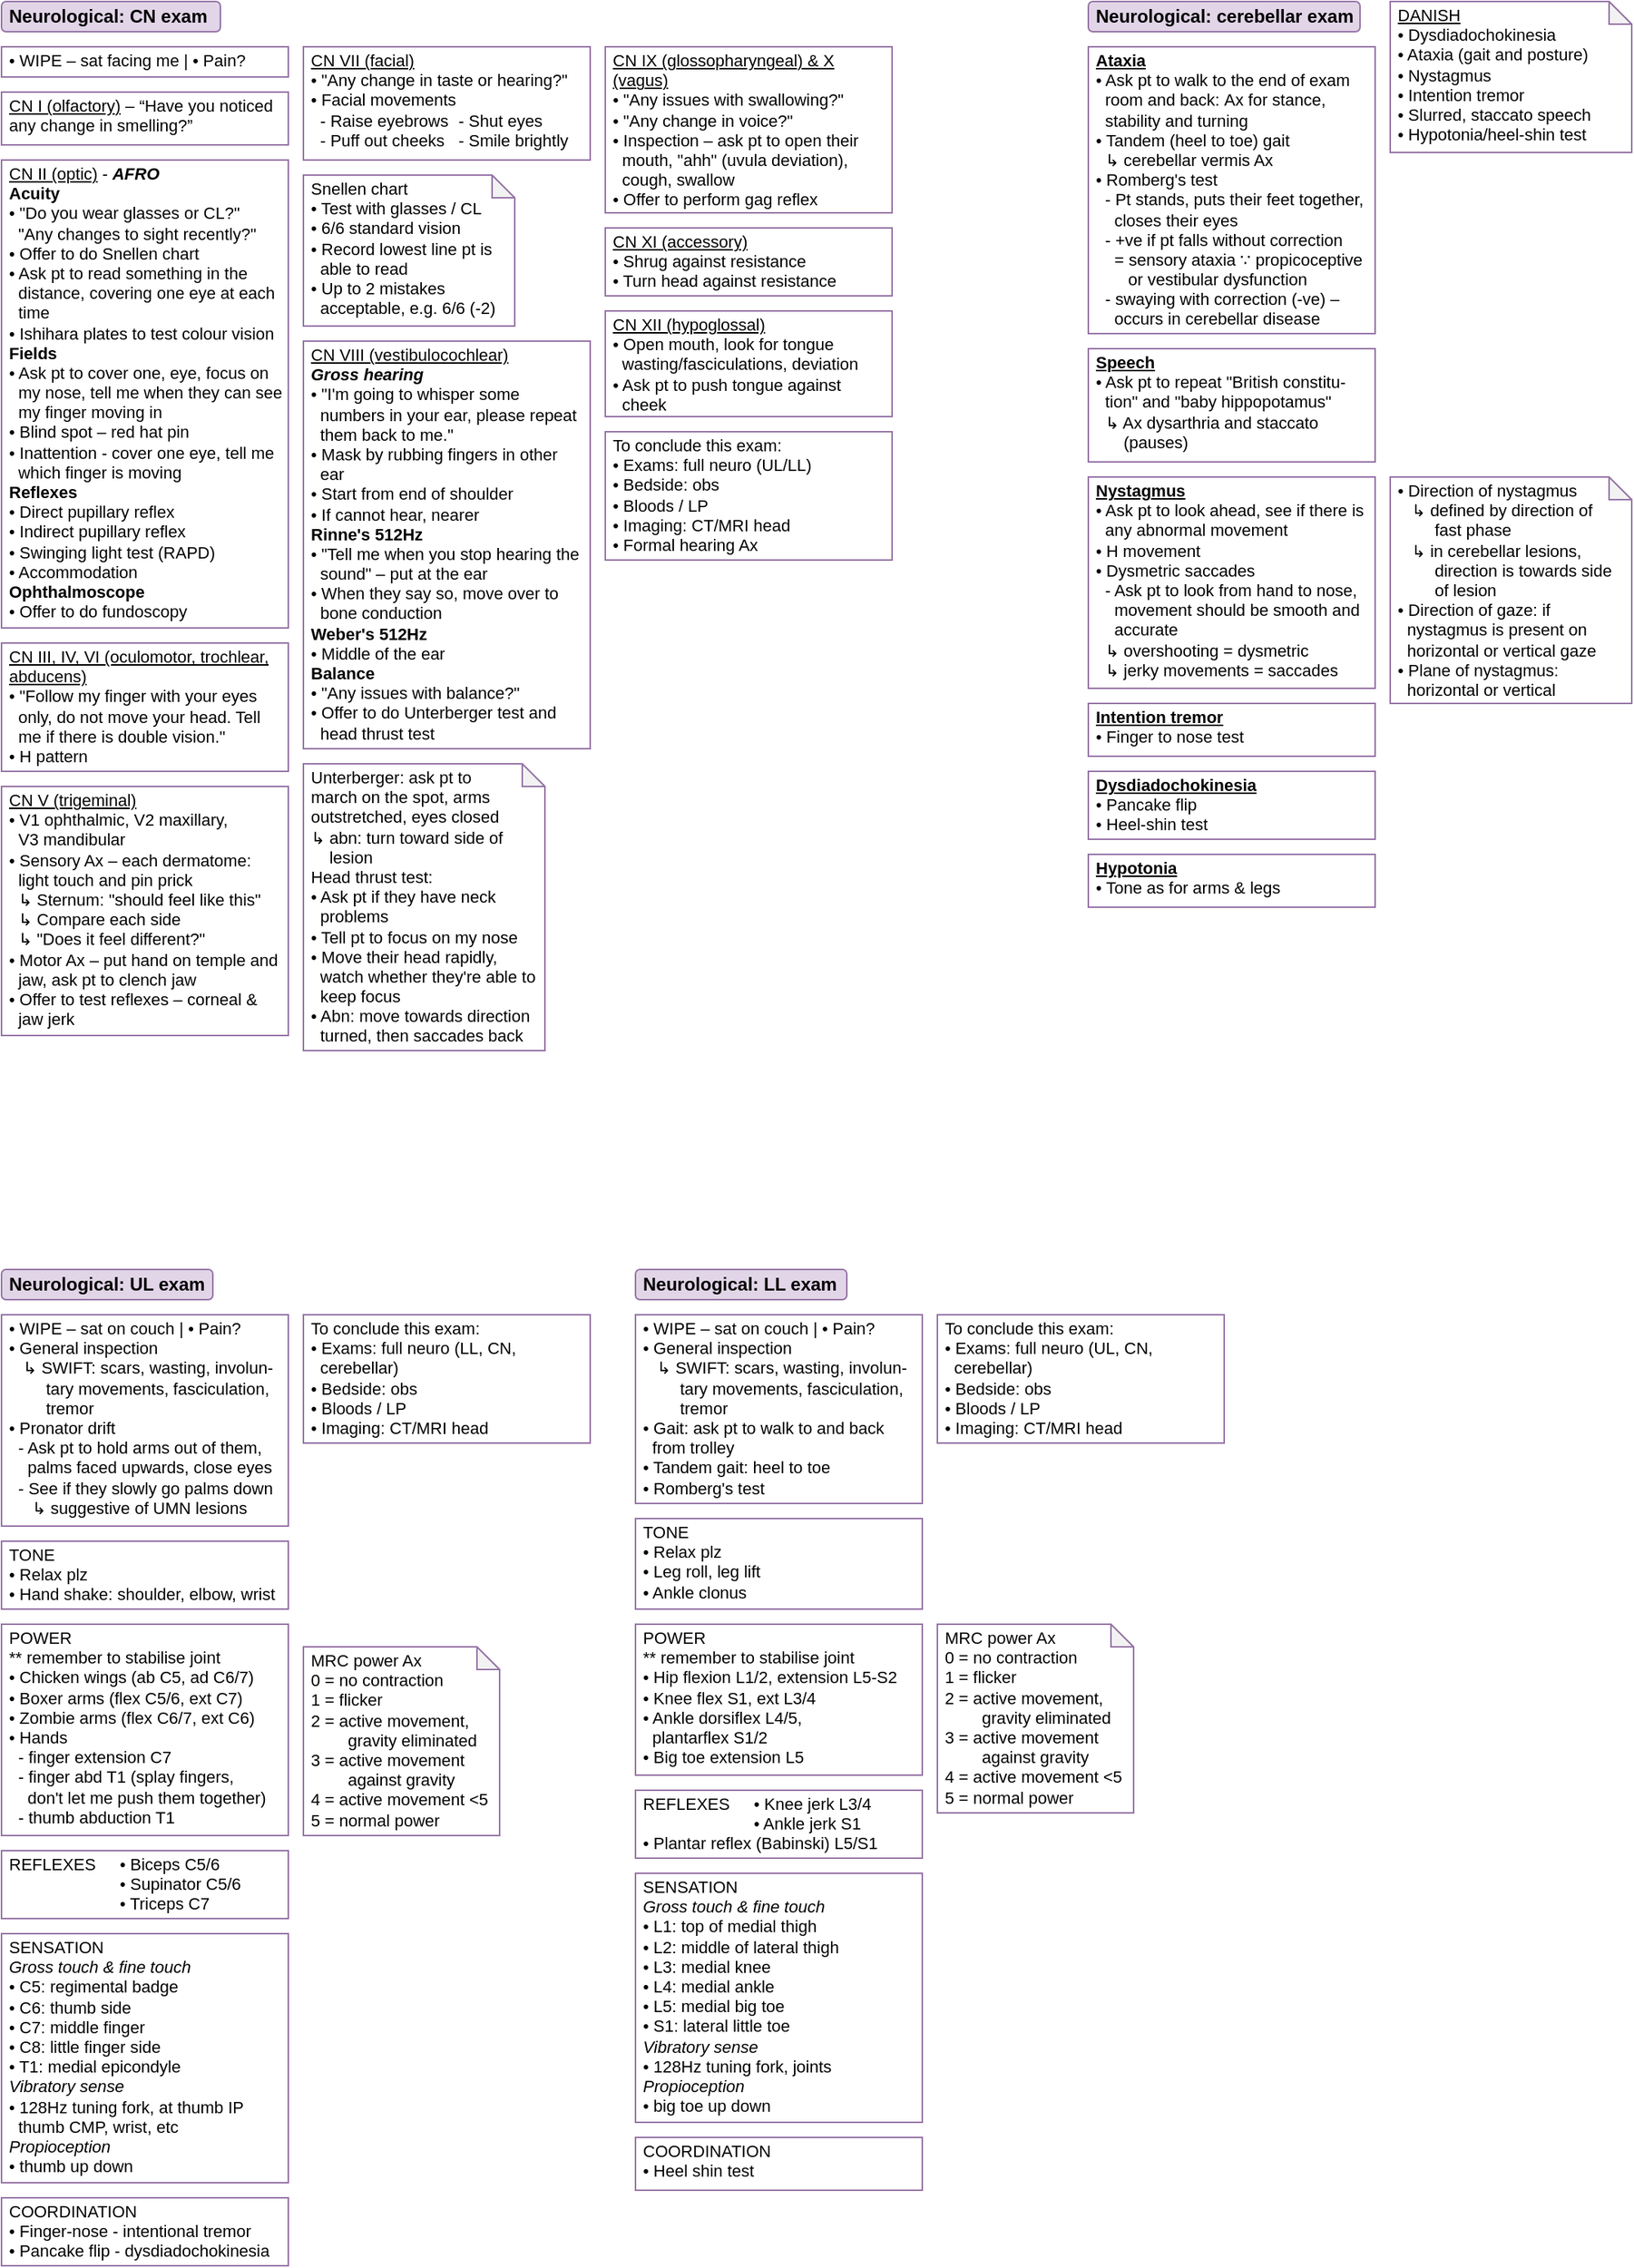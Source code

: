 <mxfile version="20.8.16" type="device"><diagram id="6PcJ3TL9lggpdwHyzqX1" name="neuro"><mxGraphModel dx="1333" dy="674" grid="1" gridSize="5" guides="1" tooltips="1" connect="1" arrows="1" fold="1" page="1" pageScale="1" pageWidth="1169" pageHeight="827" math="0" shadow="0"><root><mxCell id="0"/><mxCell id="1" parent="0"/><mxCell id="HPecMoawyaxaFpKgXCj3-1" value="Neurological: CN exam" style="rounded=1;whiteSpace=wrap;html=1;spacingTop=0;fontStyle=1;align=left;spacing=5;fillColor=#e1d5e7;strokeColor=#9673A6;" parent="1" vertex="1"><mxGeometry x="40" y="40" width="145" height="20" as="geometry"/></mxCell><mxCell id="mvxKGtbYIUXlHOZkAc1D-1" value="&lt;div style=&quot;font-size: 11px;&quot;&gt;•&lt;span style=&quot;font-size: 11px;&quot;&gt;&#9;&lt;/span&gt;WIPE – sat facing me | • Pain?&lt;/div&gt;" style="rounded=0;whiteSpace=wrap;html=1;spacingTop=-7;spacing=5;align=left;verticalAlign=top;fontSize=11;strokeColor=#9673A6;" parent="1" vertex="1"><mxGeometry x="40" y="70" width="190" height="20" as="geometry"/></mxCell><mxCell id="mvxKGtbYIUXlHOZkAc1D-2" value="&lt;u&gt;CN I (olfactory)&lt;/u&gt;&amp;nbsp;– “Have you noticed any change in smelling?”" style="rounded=0;whiteSpace=wrap;html=1;spacingTop=-7;spacing=5;align=left;verticalAlign=top;fontSize=11;strokeColor=#9673A6;" parent="1" vertex="1"><mxGeometry x="40" y="100" width="190" height="35" as="geometry"/></mxCell><mxCell id="mvxKGtbYIUXlHOZkAc1D-3" value="&lt;u&gt;CN II (optic)&lt;/u&gt;&amp;nbsp;- &lt;b&gt;&lt;i&gt;AFRO&lt;/i&gt;&lt;/b&gt;&lt;br&gt;&lt;b style=&quot;&quot;&gt;Acuity&lt;/b&gt;&lt;br&gt;• &quot;Do you wear glasses or CL?&quot;&lt;br&gt;&amp;nbsp; &quot;Any changes to sight recently?&quot;&lt;br&gt;• Offer to do Snellen chart&lt;br&gt;• Ask pt to read something in the &lt;br&gt;&amp;nbsp; distance, covering one eye at each &lt;br&gt;&amp;nbsp; time&lt;br&gt;• Ishihara plates to test colour vision&lt;br&gt;&lt;b&gt;Fields&lt;/b&gt;&lt;br&gt;• Ask pt to cover one, eye, focus on &lt;br&gt;&amp;nbsp; my nose, tell me when they can see &lt;br&gt;&amp;nbsp; my finger moving in&lt;br&gt;• Blind spot – red hat pin&lt;br&gt;• Inattention - cover one eye, tell me &lt;br&gt;&amp;nbsp; which finger is moving&lt;br&gt;&lt;b&gt;Reflexes&lt;/b&gt;&lt;br&gt;• Direct pupillary reflex&lt;br&gt;• Indirect pupillary reflex&lt;br&gt;• Swinging light test (RAPD)&lt;br&gt;• Accommodation&lt;br&gt;&lt;b&gt;Ophthalmoscope&lt;/b&gt;&lt;br&gt;• Offer to do fundoscopy" style="rounded=0;whiteSpace=wrap;html=1;spacingTop=-7;spacing=5;align=left;verticalAlign=top;fontSize=11;strokeColor=#9673A6;" parent="1" vertex="1"><mxGeometry x="40" y="145" width="190" height="310" as="geometry"/></mxCell><mxCell id="mvxKGtbYIUXlHOZkAc1D-4" value="Snellen chart&lt;br&gt;• Test with glasses / CL&lt;br&gt;• 6/6 standard vision&lt;br&gt;• Record lowest line pt is &lt;br&gt;&amp;nbsp; able to read&lt;br&gt;• Up to 2 mistakes &lt;br&gt;&amp;nbsp; acceptable, e.g. 6/6 (-2)" style="shape=note;whiteSpace=wrap;html=1;backgroundOutline=1;darkOpacity=0.05;strokeColor=#9673A6;size=15;verticalAlign=top;align=left;spacing=5;spacingTop=-7;fontSize=11;" parent="1" vertex="1"><mxGeometry x="240" y="155" width="140" height="100" as="geometry"/></mxCell><mxCell id="mvxKGtbYIUXlHOZkAc1D-5" value="&lt;u&gt;CN III, IV, VI (oculomotor, trochlear, abducens)&lt;br&gt;&lt;/u&gt;• &quot;Follow my finger with your eyes &lt;br&gt;&amp;nbsp; only, do not move your head. Tell &lt;br&gt;&amp;nbsp; me if there is double vision.&quot;&lt;br&gt;• H pattern" style="rounded=0;whiteSpace=wrap;html=1;spacingTop=-7;spacing=5;align=left;verticalAlign=top;fontSize=11;strokeColor=#9673A6;" parent="1" vertex="1"><mxGeometry x="40" y="465" width="190" height="85" as="geometry"/></mxCell><mxCell id="mvxKGtbYIUXlHOZkAc1D-6" value="&lt;u&gt;CN V (trigeminal)&lt;/u&gt;&lt;br&gt;• V1 ophthalmic, V2 maxillary, &lt;br&gt;&amp;nbsp; V3&amp;nbsp;mandibular&lt;br&gt;• Sensory Ax – each dermatome: &lt;br&gt;&amp;nbsp; light touch and pin prick&lt;br&gt;&amp;nbsp; ↳ Sternum: &quot;should feel like this&quot;&lt;br&gt;&amp;nbsp; ↳ Compare each side&lt;br&gt;&amp;nbsp; ↳ &quot;Does it feel different?&quot;&lt;br&gt;• Motor Ax – put hand on temple and &lt;br&gt;&amp;nbsp; jaw, ask pt to clench jaw&lt;br&gt;• Offer to test reflexes – corneal &amp;amp; &lt;br&gt;&amp;nbsp; jaw jerk" style="rounded=0;whiteSpace=wrap;html=1;spacingTop=-7;spacing=5;align=left;verticalAlign=top;fontSize=11;strokeColor=#9673A6;" parent="1" vertex="1"><mxGeometry x="40" y="560" width="190" height="165" as="geometry"/></mxCell><mxCell id="mvxKGtbYIUXlHOZkAc1D-7" value="&lt;u&gt;CN VII (facial)&lt;/u&gt;&lt;br&gt;• &quot;Any change in taste or hearing?&quot;&lt;br&gt;• Facial movements&lt;br&gt;&amp;nbsp; - Raise eyebrows &lt;span style=&quot;white-space: pre;&quot;&gt;&#9;&lt;/span&gt;- Shut eyes&lt;br&gt;&amp;nbsp; - Puff out cheeks&lt;span style=&quot;white-space: pre;&quot;&gt;&#9;&lt;/span&gt;- Smile brightly" style="rounded=0;whiteSpace=wrap;html=1;spacingTop=-7;spacing=5;align=left;verticalAlign=top;fontSize=11;strokeColor=#9673A6;" parent="1" vertex="1"><mxGeometry x="240" y="70" width="190" height="75" as="geometry"/></mxCell><mxCell id="mvxKGtbYIUXlHOZkAc1D-8" value="&lt;u&gt;CN VIII (vestibulocochlear)&lt;/u&gt;&lt;br&gt;&lt;b&gt;&lt;i&gt;Gross hearing&lt;/i&gt;&lt;/b&gt;&lt;br&gt;• &quot;I'm going to whisper some &lt;br&gt;&amp;nbsp; numbers in your ear, please repeat &lt;br&gt;&amp;nbsp; them back to me.&quot;&lt;br&gt;• Mask by rubbing fingers in other &lt;br&gt;&amp;nbsp; ear&lt;br&gt;• Start from end of shoulder&lt;br&gt;• If cannot hear, nearer&lt;br&gt;&lt;b&gt;Rinne's 512Hz&lt;/b&gt;&lt;br&gt;• &quot;Tell me when you stop hearing the &lt;br&gt;&amp;nbsp; sound&quot; – put at the ear&lt;br&gt;• When they say so, move over to &lt;br&gt;&amp;nbsp; bone conduction&lt;br&gt;&lt;b&gt;Weber's 512Hz&lt;/b&gt;&lt;br&gt;• Middle of the ear&lt;br&gt;&lt;b&gt;Balance&lt;/b&gt;&lt;br&gt;• &quot;Any issues with balance?&quot;&lt;br&gt;• Offer to do Unterberger test and &lt;br&gt;&amp;nbsp; head thrust test" style="rounded=0;whiteSpace=wrap;html=1;spacingTop=-7;spacing=5;align=left;verticalAlign=top;fontSize=11;strokeColor=#9673A6;" parent="1" vertex="1"><mxGeometry x="240" y="265" width="190" height="270" as="geometry"/></mxCell><mxCell id="mvxKGtbYIUXlHOZkAc1D-9" value="Unterberger: ask pt to &lt;br&gt;march on&amp;nbsp;the spot, arms outstretched, eyes closed&lt;br&gt;↳ abn: turn toward side&amp;nbsp;of &lt;br&gt;&amp;nbsp; &amp;nbsp; lesion&lt;br&gt;Head thrust test:&amp;nbsp;&lt;br&gt;• Ask pt if they have neck &lt;br&gt;&amp;nbsp; problems&lt;br&gt;• Tell pt to focus on my nose&lt;br&gt;• Move their head rapidly, &lt;br&gt;&amp;nbsp; watch whether they're able to &lt;br&gt;&amp;nbsp; keep focus&lt;br&gt;• Abn: move towards direction &lt;br&gt;&amp;nbsp; turned, then saccades&amp;nbsp;back" style="shape=note;whiteSpace=wrap;html=1;backgroundOutline=1;darkOpacity=0.05;strokeColor=#9673A6;size=15;verticalAlign=top;align=left;spacing=5;spacingTop=-7;fontSize=11;" parent="1" vertex="1"><mxGeometry x="240" y="545" width="160" height="190" as="geometry"/></mxCell><mxCell id="mvxKGtbYIUXlHOZkAc1D-10" value="&lt;u&gt;CN IX (glossopharyngeal) &amp;amp; X (vagus)&lt;/u&gt;&lt;br&gt;• &quot;Any issues with swallowing?&quot;&lt;br&gt;• &quot;Any change in voice?&quot;&lt;br&gt;• Inspection – ask pt to open their &lt;br&gt;&amp;nbsp; mouth, &quot;ahh&quot; (uvula deviation), &lt;br&gt;&amp;nbsp; cough, swallow&lt;br&gt;• Offer to perform gag reflex" style="rounded=0;whiteSpace=wrap;html=1;spacingTop=-7;spacing=5;align=left;verticalAlign=top;fontSize=11;strokeColor=#9673A6;" parent="1" vertex="1"><mxGeometry x="440" y="70" width="190" height="110" as="geometry"/></mxCell><mxCell id="mvxKGtbYIUXlHOZkAc1D-11" value="&lt;u&gt;CN XI (accessory)&lt;/u&gt;&lt;br&gt;• Shrug against resistance&lt;br&gt;• Turn head against resistance" style="rounded=0;whiteSpace=wrap;html=1;spacingTop=-7;spacing=5;align=left;verticalAlign=top;fontSize=11;strokeColor=#9673A6;" parent="1" vertex="1"><mxGeometry x="440" y="190" width="190" height="45" as="geometry"/></mxCell><mxCell id="mvxKGtbYIUXlHOZkAc1D-12" value="&lt;u&gt;CN XII (hypoglossal)&lt;/u&gt;&lt;br&gt;• Open mouth, look for tongue &lt;br&gt;&amp;nbsp; wasting/fasciculations, deviation&lt;br&gt;• Ask pt to push tongue against &lt;br&gt;&amp;nbsp; cheek" style="rounded=0;whiteSpace=wrap;html=1;spacingTop=-7;spacing=5;align=left;verticalAlign=top;fontSize=11;strokeColor=#9673A6;" parent="1" vertex="1"><mxGeometry x="440" y="245" width="190" height="70" as="geometry"/></mxCell><mxCell id="_L_O9g7zSiXyeoqmLao2-1" value="&lt;div style=&quot;font-size: 11px;&quot;&gt;To conclude this exam:&lt;/div&gt;&lt;div style=&quot;font-size: 11px;&quot;&gt;• Exams: full neuro (UL/LL)&lt;/div&gt;&lt;div style=&quot;font-size: 11px;&quot;&gt;• Bedside: obs&lt;/div&gt;&lt;div style=&quot;font-size: 11px;&quot;&gt;• Bloods / LP&lt;/div&gt;&lt;div style=&quot;font-size: 11px;&quot;&gt;• Imaging: CT/MRI head&lt;/div&gt;&lt;div style=&quot;font-size: 11px;&quot;&gt;• Formal hearing Ax&lt;/div&gt;" style="rounded=0;whiteSpace=wrap;html=1;spacingTop=-7;spacing=5;align=left;verticalAlign=top;fontSize=11;strokeColor=#9673A6;" parent="1" vertex="1"><mxGeometry x="440" y="325" width="190" height="85" as="geometry"/></mxCell><mxCell id="_L_O9g7zSiXyeoqmLao2-2" value="Neurological: UL exam" style="rounded=1;whiteSpace=wrap;html=1;spacingTop=0;fontStyle=1;align=left;spacing=5;fillColor=#e1d5e7;strokeColor=#9673A6;" parent="1" vertex="1"><mxGeometry x="40" y="880" width="140" height="20" as="geometry"/></mxCell><mxCell id="_L_O9g7zSiXyeoqmLao2-3" value="&lt;div style=&quot;font-size: 11px;&quot;&gt;•&lt;span style=&quot;font-size: 11px;&quot;&gt;&#9;&lt;/span&gt;WIPE – sat on couch | • Pain?&lt;/div&gt;&lt;div style=&quot;font-size: 11px;&quot;&gt;• General inspection&lt;/div&gt;&lt;div style=&quot;font-size: 11px;&quot;&gt;&amp;nbsp; &amp;nbsp;↳ SWIFT: scars, wasting, involun-&lt;/div&gt;&lt;div style=&quot;font-size: 11px;&quot;&gt;&lt;span style=&quot;white-space: pre;&quot;&gt;&#9;&lt;/span&gt;tary movements, fasciculation,&amp;nbsp;&lt;/div&gt;&lt;div style=&quot;font-size: 11px;&quot;&gt;&lt;span style=&quot;white-space: pre;&quot;&gt;&#9;&lt;/span&gt;tremor&lt;/div&gt;&lt;div style=&quot;font-size: 11px;&quot;&gt;• Pronator drift&lt;/div&gt;&lt;div style=&quot;font-size: 11px;&quot;&gt;&amp;nbsp; - Ask pt to hold arms out of them,&amp;nbsp;&lt;/div&gt;&lt;div style=&quot;font-size: 11px;&quot;&gt;&amp;nbsp; &amp;nbsp; palms faced upwards, close eyes&lt;/div&gt;&lt;div style=&quot;font-size: 11px;&quot;&gt;&amp;nbsp; - See if they slowly go palms down&lt;/div&gt;&lt;div style=&quot;font-size: 11px;&quot;&gt;&amp;nbsp; &amp;nbsp; &amp;nbsp;↳ suggestive of UMN lesions&lt;/div&gt;" style="rounded=0;whiteSpace=wrap;html=1;spacingTop=-7;spacing=5;align=left;verticalAlign=top;fontSize=11;strokeColor=#9673A6;" parent="1" vertex="1"><mxGeometry x="40" y="910" width="190" height="140" as="geometry"/></mxCell><mxCell id="_L_O9g7zSiXyeoqmLao2-4" value="Neurological: cerebellar exam" style="rounded=1;whiteSpace=wrap;html=1;spacingTop=0;fontStyle=1;align=left;spacing=5;fillColor=#e1d5e7;strokeColor=#9673A6;" parent="1" vertex="1"><mxGeometry x="760" y="40" width="180" height="20" as="geometry"/></mxCell><mxCell id="_L_O9g7zSiXyeoqmLao2-5" value="&lt;div style=&quot;font-size: 11px;&quot;&gt;&lt;b&gt;&lt;u&gt;Ataxia&lt;/u&gt;&lt;/b&gt;&lt;/div&gt;&lt;div style=&quot;font-size: 11px;&quot;&gt;• Ask pt to walk to the end of exam&amp;nbsp;&lt;/div&gt;&lt;div style=&quot;font-size: 11px;&quot;&gt;&amp;nbsp; room and back:&amp;nbsp;&lt;span style=&quot;background-color: initial;&quot;&gt;Ax for stance,&amp;nbsp;&lt;/span&gt;&lt;/div&gt;&lt;div style=&quot;font-size: 11px;&quot;&gt;&lt;span style=&quot;background-color: initial;&quot;&gt;&amp;nbsp; stability and turning&lt;/span&gt;&lt;/div&gt;&lt;div style=&quot;font-size: 11px;&quot;&gt;• Tandem (heel to toe) gait&lt;/div&gt;&lt;div style=&quot;font-size: 11px;&quot;&gt;&amp;nbsp; ↳ cerebellar vermis Ax&amp;nbsp;&lt;/div&gt;&lt;div style=&quot;font-size: 11px;&quot;&gt;• Romberg's test&lt;/div&gt;&lt;div style=&quot;font-size: 11px;&quot;&gt;&amp;nbsp; - Pt stands, puts their feet together,&amp;nbsp;&lt;/div&gt;&lt;div style=&quot;font-size: 11px;&quot;&gt;&amp;nbsp; &amp;nbsp; closes their eyes&lt;/div&gt;&lt;div style=&quot;font-size: 11px;&quot;&gt;&amp;nbsp; - +ve if pt falls without correction&amp;nbsp;&lt;/div&gt;&lt;div style=&quot;font-size: 11px;&quot;&gt;&amp;nbsp; &amp;nbsp; = sensory ataxia ∵ propicoceptive&amp;nbsp;&lt;/div&gt;&lt;div style=&quot;font-size: 11px;&quot;&gt;&amp;nbsp; &amp;nbsp; &amp;nbsp; &amp;nbsp;or vestibular dysfunction&lt;/div&gt;&lt;div style=&quot;font-size: 11px;&quot;&gt;&amp;nbsp; - swaying with correction (-ve) –&amp;nbsp;&lt;/div&gt;&lt;div style=&quot;font-size: 11px;&quot;&gt;&amp;nbsp; &amp;nbsp; occurs in cerebellar disease&lt;/div&gt;" style="rounded=0;whiteSpace=wrap;html=1;spacingTop=-7;spacing=5;align=left;verticalAlign=top;fontSize=11;strokeColor=#9673A6;" parent="1" vertex="1"><mxGeometry x="760" y="70" width="190" height="190" as="geometry"/></mxCell><mxCell id="_L_O9g7zSiXyeoqmLao2-6" value="&lt;u&gt;DANISH&lt;/u&gt;&lt;br&gt;•&amp;nbsp;&lt;span style=&quot;caret-color: rgb(17, 24, 39); box-sizing: border-box; line-height: 1;&quot;&gt;D&lt;/span&gt;&lt;span style=&quot;caret-color: rgb(17, 24, 39);&quot;&gt;ysdiadochokinesia&lt;/span&gt;&lt;br&gt;&lt;span style=&quot;caret-color: rgb(17, 24, 39); box-sizing: border-box; line-height: 1;&quot;&gt;• A&lt;/span&gt;&lt;span style=&quot;caret-color: rgb(17, 24, 39);&quot;&gt;taxia (gait and posture)&lt;/span&gt;&lt;br&gt;&lt;span style=&quot;caret-color: rgb(17, 24, 39); box-sizing: border-box; line-height: 1;&quot;&gt;• N&lt;/span&gt;&lt;span style=&quot;caret-color: rgb(17, 24, 39);&quot;&gt;ystagmus&lt;/span&gt;&lt;br&gt;&lt;span style=&quot;caret-color: rgb(17, 24, 39); box-sizing: border-box; line-height: 1;&quot;&gt;• I&lt;/span&gt;&lt;span style=&quot;caret-color: rgb(17, 24, 39);&quot;&gt;ntention tremor&lt;/span&gt;&lt;br&gt;&lt;span style=&quot;caret-color: rgb(17, 24, 39); box-sizing: border-box; line-height: 1;&quot;&gt;• S&lt;/span&gt;&lt;span style=&quot;caret-color: rgb(17, 24, 39);&quot;&gt;lurred, staccato speech&lt;/span&gt;&lt;br&gt;&lt;span style=&quot;caret-color: rgb(17, 24, 39); box-sizing: border-box; line-height: 1;&quot;&gt;• H&lt;/span&gt;&lt;span style=&quot;caret-color: rgb(17, 24, 39);&quot;&gt;ypotonia/heel-shin test&lt;/span&gt;" style="shape=note;whiteSpace=wrap;html=1;backgroundOutline=1;darkOpacity=0.05;strokeColor=#9673A6;size=15;verticalAlign=top;align=left;spacing=5;spacingTop=-7;fontSize=11;" parent="1" vertex="1"><mxGeometry x="960" y="40" width="160" height="100" as="geometry"/></mxCell><mxCell id="_L_O9g7zSiXyeoqmLao2-7" value="&lt;div style=&quot;font-size: 11px;&quot;&gt;&lt;b&gt;&lt;u&gt;Speech&lt;/u&gt;&lt;/b&gt;&lt;/div&gt;&lt;div style=&quot;font-size: 11px;&quot;&gt;• Ask pt to repeat &quot;British&amp;nbsp;&lt;span style=&quot;background-color: initial;&quot;&gt;constitu-&lt;/span&gt;&lt;/div&gt;&lt;div style=&quot;font-size: 11px;&quot;&gt;&lt;span style=&quot;background-color: initial;&quot;&gt;&amp;nbsp; tion&quot; and &quot;baby&amp;nbsp;&lt;/span&gt;&lt;span style=&quot;background-color: initial;&quot;&gt;hippopotamus&quot;&lt;/span&gt;&lt;/div&gt;&lt;div style=&quot;font-size: 11px;&quot;&gt;&amp;nbsp; ↳ Ax dysarthria and staccato&amp;nbsp;&lt;/div&gt;&lt;div style=&quot;font-size: 11px;&quot;&gt;&lt;span style=&quot;background-color: initial;&quot;&gt;&amp;nbsp; &amp;nbsp; &amp;nbsp; (pauses)&lt;/span&gt;&lt;/div&gt;" style="rounded=0;whiteSpace=wrap;html=1;spacingTop=-7;spacing=5;align=left;verticalAlign=top;fontSize=11;strokeColor=#9673A6;" parent="1" vertex="1"><mxGeometry x="760" y="270" width="190" height="75" as="geometry"/></mxCell><mxCell id="_L_O9g7zSiXyeoqmLao2-8" value="&lt;div style=&quot;font-size: 11px;&quot;&gt;&lt;b&gt;&lt;u&gt;Nystagmus&lt;/u&gt;&lt;/b&gt;&lt;/div&gt;&lt;div style=&quot;font-size: 11px;&quot;&gt;• Ask pt to look ahead, see if there is&amp;nbsp;&lt;/div&gt;&lt;div style=&quot;font-size: 11px;&quot;&gt;&amp;nbsp; any abnormal movement&lt;/div&gt;&lt;div style=&quot;font-size: 11px;&quot;&gt;• H movement&lt;/div&gt;&lt;div style=&quot;font-size: 11px;&quot;&gt;• Dysmetric saccades&lt;/div&gt;&lt;div style=&quot;font-size: 11px;&quot;&gt;&amp;nbsp; - Ask pt to look from hand to nose,&amp;nbsp;&lt;/div&gt;&lt;div style=&quot;font-size: 11px;&quot;&gt;&amp;nbsp; &amp;nbsp; movement should be smooth and&amp;nbsp;&lt;/div&gt;&lt;div style=&quot;font-size: 11px;&quot;&gt;&amp;nbsp; &amp;nbsp; accurate&lt;/div&gt;&lt;div style=&quot;font-size: 11px;&quot;&gt;&amp;nbsp; ↳ overshooting = dysmetric&lt;/div&gt;&lt;div style=&quot;font-size: 11px;&quot;&gt;&amp;nbsp; ↳ jerky movements = saccades&lt;/div&gt;&lt;div style=&quot;font-size: 11px;&quot;&gt;&lt;br&gt;&lt;/div&gt;" style="rounded=0;whiteSpace=wrap;html=1;spacingTop=-7;spacing=5;align=left;verticalAlign=top;fontSize=11;strokeColor=#9673A6;" parent="1" vertex="1"><mxGeometry x="760" y="355" width="190" height="140" as="geometry"/></mxCell><mxCell id="_L_O9g7zSiXyeoqmLao2-9" value="• Direction of nystagmus&lt;br&gt;&amp;nbsp; &amp;nbsp;↳ defined by direction of&lt;br&gt;&lt;span style=&quot;white-space: pre;&quot;&gt;&#9;&lt;/span&gt;fast&amp;nbsp;phase&lt;br&gt;&amp;nbsp; &amp;nbsp;↳ in cerebellar lesions, &lt;br&gt;&lt;span style=&quot;white-space: pre;&quot;&gt;&#9;&lt;/span&gt;direction is towards side &lt;br&gt;&lt;span style=&quot;white-space: pre;&quot;&gt;&#9;&lt;/span&gt;of lesion&lt;br&gt;• Direction of gaze: if &lt;br&gt;&amp;nbsp; nystagmus is present on &lt;br&gt;&amp;nbsp; horizontal or vertical gaze&lt;br&gt;• Plane of nystagmus: &lt;br&gt;&amp;nbsp; horizontal or vertical" style="shape=note;whiteSpace=wrap;html=1;backgroundOutline=1;darkOpacity=0.05;strokeColor=#9673A6;size=15;verticalAlign=top;align=left;spacing=5;spacingTop=-7;fontSize=11;" parent="1" vertex="1"><mxGeometry x="960" y="355" width="160" height="150" as="geometry"/></mxCell><mxCell id="_L_O9g7zSiXyeoqmLao2-10" value="&lt;div style=&quot;font-size: 11px;&quot;&gt;&lt;b&gt;&lt;u&gt;Intention tremor&lt;/u&gt;&lt;/b&gt;&lt;/div&gt;&lt;div style=&quot;font-size: 11px;&quot;&gt;• Finger to nose test&lt;/div&gt;" style="rounded=0;whiteSpace=wrap;html=1;spacingTop=-7;spacing=5;align=left;verticalAlign=top;fontSize=11;strokeColor=#9673A6;" parent="1" vertex="1"><mxGeometry x="760" y="505" width="190" height="35" as="geometry"/></mxCell><mxCell id="_L_O9g7zSiXyeoqmLao2-11" value="&lt;div style=&quot;font-size: 11px;&quot;&gt;&lt;b&gt;&lt;u&gt;Dysdiadochokinesia&lt;/u&gt;&lt;/b&gt;&lt;/div&gt;&lt;div style=&quot;font-size: 11px;&quot;&gt;• Pancake flip&lt;/div&gt;&lt;div style=&quot;font-size: 11px;&quot;&gt;• Heel-shin test&lt;/div&gt;" style="rounded=0;whiteSpace=wrap;html=1;spacingTop=-7;spacing=5;align=left;verticalAlign=top;fontSize=11;strokeColor=#9673A6;" parent="1" vertex="1"><mxGeometry x="760" y="550" width="190" height="45" as="geometry"/></mxCell><mxCell id="_L_O9g7zSiXyeoqmLao2-12" value="&lt;div style=&quot;font-size: 11px;&quot;&gt;&lt;b&gt;&lt;u&gt;Hypotonia&lt;/u&gt;&lt;/b&gt;&lt;/div&gt;&lt;div style=&quot;font-size: 11px;&quot;&gt;• Tone as for arms &amp;amp; legs&lt;br&gt;&lt;/div&gt;" style="rounded=0;whiteSpace=wrap;html=1;spacingTop=-7;spacing=5;align=left;verticalAlign=top;fontSize=11;strokeColor=#9673A6;" parent="1" vertex="1"><mxGeometry x="760" y="605" width="190" height="35" as="geometry"/></mxCell><mxCell id="_L_O9g7zSiXyeoqmLao2-13" value="&lt;div style=&quot;font-size: 11px;&quot;&gt;TONE&lt;/div&gt;&lt;div style=&quot;font-size: 11px;&quot;&gt;• Relax plz&lt;/div&gt;&lt;div style=&quot;font-size: 11px;&quot;&gt;• Hand shake: shoulder, elbow, wrist&lt;/div&gt;&lt;div style=&quot;font-size: 11px;&quot;&gt;&lt;br&gt;&lt;/div&gt;" style="rounded=0;whiteSpace=wrap;html=1;spacingTop=-7;spacing=5;align=left;verticalAlign=top;fontSize=11;strokeColor=#9673A6;" parent="1" vertex="1"><mxGeometry x="40" y="1060" width="190" height="45" as="geometry"/></mxCell><mxCell id="_L_O9g7zSiXyeoqmLao2-14" value="&lt;div style=&quot;&quot;&gt;&lt;font style=&quot;font-size: 11px;&quot;&gt;POWER&lt;/font&gt;&lt;/div&gt;&lt;div style=&quot;&quot;&gt;&lt;font style=&quot;font-size: 11px;&quot;&gt;** remember to stabilise joint&lt;/font&gt;&lt;/div&gt;&lt;div style=&quot;&quot;&gt;&lt;font style=&quot;font-size: 11px;&quot;&gt;• Chicken wings (ab C5, ad C6/7)&lt;/font&gt;&lt;/div&gt;&lt;div style=&quot;&quot;&gt;&lt;font style=&quot;font-size: 11px;&quot;&gt;• Boxer arms (flex C5/6, ext C7)&lt;/font&gt;&lt;/div&gt;&lt;div style=&quot;&quot;&gt;&lt;font style=&quot;font-size: 11px;&quot;&gt;• Zombie arms (flex C6/7, ext C6)&amp;nbsp;&lt;/font&gt;&lt;/div&gt;&lt;div style=&quot;&quot;&gt;&lt;font style=&quot;font-size: 11px;&quot;&gt;• Hands&lt;/font&gt;&lt;/div&gt;&lt;div style=&quot;&quot;&gt;&lt;font style=&quot;font-size: 11px;&quot;&gt;&amp;nbsp; - finger extension C7&lt;/font&gt;&lt;/div&gt;&lt;div style=&quot;&quot;&gt;&lt;font style=&quot;font-size: 11px;&quot;&gt;&amp;nbsp; - finger abd T1 (splay fingers,&amp;nbsp;&lt;/font&gt;&lt;/div&gt;&lt;div style=&quot;&quot;&gt;&lt;font style=&quot;font-size: 11px;&quot;&gt;&amp;nbsp; &amp;nbsp; don't let me push them together)&lt;/font&gt;&lt;/div&gt;&lt;div style=&quot;&quot;&gt;&lt;font style=&quot;font-size: 11px;&quot;&gt;&amp;nbsp; - thumb abduction T1&lt;/font&gt;&lt;/div&gt;" style="rounded=0;whiteSpace=wrap;html=1;spacingTop=-7;spacing=5;align=left;verticalAlign=top;fontSize=11;strokeColor=#9673A6;" parent="1" vertex="1"><mxGeometry x="40" y="1115" width="190" height="140" as="geometry"/></mxCell><mxCell id="_L_O9g7zSiXyeoqmLao2-15" value="MRC power Ax&lt;br&gt;0 = no contraction&amp;nbsp;&lt;br&gt;1 = flicker&lt;br&gt;2 = active movement, &lt;br&gt;&lt;span style=&quot;white-space: pre;&quot;&gt;&#9;&lt;/span&gt;gravity eliminated&amp;nbsp;&lt;br&gt;3 = active movement &lt;br&gt;&lt;span style=&quot;white-space: pre;&quot;&gt;&#9;&lt;/span&gt;against gravity&lt;br&gt;4 = active movement &amp;lt;5&lt;br&gt;5 = normal power" style="shape=note;whiteSpace=wrap;html=1;backgroundOutline=1;darkOpacity=0.05;strokeColor=#9673A6;size=15;verticalAlign=top;align=left;spacing=5;spacingTop=-7;fontSize=11;" parent="1" vertex="1"><mxGeometry x="240" y="1130" width="130" height="125" as="geometry"/></mxCell><mxCell id="_L_O9g7zSiXyeoqmLao2-16" value="&lt;div style=&quot;&quot;&gt;REFLEXES&lt;span style=&quot;white-space: pre;&quot;&gt;&#9;&lt;/span&gt;&lt;span style=&quot;background-color: initial;&quot;&gt;• Biceps C5/6&lt;/span&gt;&lt;/div&gt;&lt;div style=&quot;&quot;&gt;&lt;span style=&quot;background-color: initial;&quot;&gt;&lt;span style=&quot;white-space: pre;&quot;&gt;&#9;&lt;/span&gt;&lt;span style=&quot;white-space: pre;&quot;&gt;&#9;&lt;/span&gt;&lt;span style=&quot;white-space: pre;&quot;&gt;&#9;&lt;/span&gt;• Supinator C5/6&lt;/span&gt;&lt;br&gt;&lt;/div&gt;&lt;div style=&quot;&quot;&gt;&lt;span style=&quot;white-space: pre;&quot;&gt;&#9;&lt;/span&gt;&lt;span style=&quot;white-space: pre;&quot;&gt;&#9;&lt;/span&gt;&lt;span style=&quot;white-space: pre;&quot;&gt;&#9;&lt;/span&gt;• Triceps C7&lt;/div&gt;" style="rounded=0;whiteSpace=wrap;html=1;spacingTop=-7;spacing=5;align=left;verticalAlign=top;fontSize=11;strokeColor=#9673A6;" parent="1" vertex="1"><mxGeometry x="40" y="1265" width="190" height="45" as="geometry"/></mxCell><mxCell id="_L_O9g7zSiXyeoqmLao2-17" value="&lt;div style=&quot;&quot;&gt;SENSATION&lt;/div&gt;&lt;div style=&quot;&quot;&gt;&lt;i&gt;Gross touch &amp;amp; fine touch&lt;/i&gt;&lt;/div&gt;&lt;div style=&quot;&quot;&gt;• C5: regimental badge&lt;/div&gt;&lt;div style=&quot;&quot;&gt;• C6: thumb side&lt;/div&gt;&lt;div style=&quot;&quot;&gt;• C7: middle finger&lt;/div&gt;&lt;div style=&quot;&quot;&gt;• C8: little finger side&lt;/div&gt;&lt;div style=&quot;&quot;&gt;• T1: medial epicondyle&lt;/div&gt;&lt;div style=&quot;&quot;&gt;&lt;i&gt;Vibratory sense&lt;/i&gt;&lt;/div&gt;&lt;div style=&quot;&quot;&gt;• 128Hz tuning fork, at thumb IP&amp;nbsp;&lt;/div&gt;&lt;div style=&quot;&quot;&gt;&amp;nbsp; thumb CMP, wrist, etc&lt;/div&gt;&lt;div style=&quot;&quot;&gt;&lt;i&gt;Propioception&lt;/i&gt;&lt;/div&gt;&lt;div style=&quot;&quot;&gt;• thumb up down&lt;/div&gt;" style="rounded=0;whiteSpace=wrap;html=1;spacingTop=-7;spacing=5;align=left;verticalAlign=top;fontSize=11;strokeColor=#9673A6;" parent="1" vertex="1"><mxGeometry x="40" y="1320" width="190" height="165" as="geometry"/></mxCell><mxCell id="_L_O9g7zSiXyeoqmLao2-18" value="&lt;div style=&quot;&quot;&gt;COORDINATION&lt;/div&gt;&lt;div style=&quot;&quot;&gt;• Finger-nose - intentional tremor&lt;/div&gt;&lt;div style=&quot;&quot;&gt;• Pancake flip - dysdiadochokinesia&lt;/div&gt;" style="rounded=0;whiteSpace=wrap;html=1;spacingTop=-7;spacing=5;align=left;verticalAlign=top;fontSize=11;strokeColor=#9673A6;" parent="1" vertex="1"><mxGeometry x="40" y="1495" width="190" height="45" as="geometry"/></mxCell><mxCell id="_L_O9g7zSiXyeoqmLao2-19" value="&lt;div style=&quot;font-size: 11px;&quot;&gt;To conclude this exam:&lt;/div&gt;&lt;div style=&quot;font-size: 11px;&quot;&gt;• Exams: full neuro (LL, CN,&amp;nbsp;&lt;/div&gt;&lt;div style=&quot;font-size: 11px;&quot;&gt;&amp;nbsp; cerebellar)&lt;/div&gt;&lt;div style=&quot;font-size: 11px;&quot;&gt;• Bedside: obs&lt;/div&gt;&lt;div style=&quot;font-size: 11px;&quot;&gt;• Bloods / LP&lt;/div&gt;&lt;div style=&quot;font-size: 11px;&quot;&gt;• Imaging: CT/MRI head&lt;/div&gt;" style="rounded=0;whiteSpace=wrap;html=1;spacingTop=-7;spacing=5;align=left;verticalAlign=top;fontSize=11;strokeColor=#9673A6;" parent="1" vertex="1"><mxGeometry x="240" y="910" width="190" height="85" as="geometry"/></mxCell><mxCell id="_L_O9g7zSiXyeoqmLao2-20" value="Neurological: LL exam" style="rounded=1;whiteSpace=wrap;html=1;spacingTop=0;fontStyle=1;align=left;spacing=5;fillColor=#e1d5e7;strokeColor=#9673A6;" parent="1" vertex="1"><mxGeometry x="460" y="880" width="140" height="20" as="geometry"/></mxCell><mxCell id="_L_O9g7zSiXyeoqmLao2-21" value="&lt;div style=&quot;font-size: 11px;&quot;&gt;•&lt;span style=&quot;font-size: 11px;&quot;&gt;&#9;&lt;/span&gt;WIPE – sat on couch | • Pain?&lt;/div&gt;&lt;div style=&quot;font-size: 11px;&quot;&gt;• General inspection&lt;/div&gt;&lt;div style=&quot;font-size: 11px;&quot;&gt;&amp;nbsp; &amp;nbsp;↳ SWIFT: scars, wasting, involun-&lt;/div&gt;&lt;div style=&quot;font-size: 11px;&quot;&gt;&lt;span style=&quot;white-space: pre;&quot;&gt;&#9;&lt;/span&gt;tary movements, fasciculation,&amp;nbsp;&lt;/div&gt;&lt;div style=&quot;font-size: 11px;&quot;&gt;&lt;span style=&quot;white-space: pre;&quot;&gt;&#9;&lt;/span&gt;tremor&lt;/div&gt;&lt;div style=&quot;font-size: 11px;&quot;&gt;• Gait: ask pt to walk to and back&amp;nbsp;&lt;/div&gt;&lt;div style=&quot;font-size: 11px;&quot;&gt;&amp;nbsp; from trolley&lt;br&gt;&lt;/div&gt;&lt;div style=&quot;font-size: 11px;&quot;&gt;• Tandem gait: heel to toe&lt;/div&gt;&lt;div style=&quot;font-size: 11px;&quot;&gt;• Romberg's test&lt;/div&gt;" style="rounded=0;whiteSpace=wrap;html=1;spacingTop=-7;spacing=5;align=left;verticalAlign=top;fontSize=11;strokeColor=#9673A6;" parent="1" vertex="1"><mxGeometry x="460" y="910" width="190" height="125" as="geometry"/></mxCell><mxCell id="_L_O9g7zSiXyeoqmLao2-22" value="&lt;div style=&quot;font-size: 11px;&quot;&gt;TONE&lt;/div&gt;&lt;div style=&quot;font-size: 11px;&quot;&gt;• Relax plz&lt;/div&gt;&lt;div style=&quot;font-size: 11px;&quot;&gt;• Leg roll, leg lift&lt;/div&gt;&lt;div style=&quot;font-size: 11px;&quot;&gt;• Ankle clonus&lt;/div&gt;" style="rounded=0;whiteSpace=wrap;html=1;spacingTop=-7;spacing=5;align=left;verticalAlign=top;fontSize=11;strokeColor=#9673A6;" parent="1" vertex="1"><mxGeometry x="460" y="1045" width="190" height="60" as="geometry"/></mxCell><mxCell id="_L_O9g7zSiXyeoqmLao2-23" value="&lt;div style=&quot;&quot;&gt;&lt;font style=&quot;font-size: 11px;&quot;&gt;POWER&lt;/font&gt;&lt;/div&gt;&lt;div style=&quot;&quot;&gt;&lt;font style=&quot;font-size: 11px;&quot;&gt;** remember to stabilise joint&lt;/font&gt;&lt;/div&gt;&lt;div style=&quot;&quot;&gt;&lt;font style=&quot;font-size: 11px;&quot;&gt;• Hip flexion L1/2, extension L5-S2&lt;/font&gt;&lt;/div&gt;&lt;div style=&quot;&quot;&gt;&lt;font style=&quot;font-size: 11px;&quot;&gt;• Knee flex S1, ext L3/4&lt;/font&gt;&lt;/div&gt;&lt;div style=&quot;&quot;&gt;&lt;font style=&quot;font-size: 11px;&quot;&gt;• Ankle dorsiflex L4/5,&amp;nbsp;&lt;/font&gt;&lt;/div&gt;&lt;div style=&quot;&quot;&gt;&lt;font style=&quot;font-size: 11px;&quot;&gt;&amp;nbsp; plantarflex S1/2&lt;/font&gt;&lt;/div&gt;&lt;div style=&quot;&quot;&gt;&lt;font style=&quot;font-size: 11px;&quot;&gt;• Big toe extension L5&lt;/font&gt;&lt;/div&gt;" style="rounded=0;whiteSpace=wrap;html=1;spacingTop=-7;spacing=5;align=left;verticalAlign=top;fontSize=11;strokeColor=#9673A6;" parent="1" vertex="1"><mxGeometry x="460" y="1115" width="190" height="100" as="geometry"/></mxCell><mxCell id="_L_O9g7zSiXyeoqmLao2-24" value="MRC power Ax&lt;br&gt;0 = no contraction&amp;nbsp;&lt;br&gt;1 = flicker&lt;br&gt;2 = active movement, &lt;br&gt;&lt;span style=&quot;white-space: pre;&quot;&gt;&#9;&lt;/span&gt;gravity eliminated&amp;nbsp;&lt;br&gt;3 = active movement &lt;br&gt;&lt;span style=&quot;white-space: pre;&quot;&gt;&#9;&lt;/span&gt;against gravity&lt;br&gt;4 = active movement &amp;lt;5&lt;br&gt;5 = normal power" style="shape=note;whiteSpace=wrap;html=1;backgroundOutline=1;darkOpacity=0.05;strokeColor=#9673A6;size=15;verticalAlign=top;align=left;spacing=5;spacingTop=-7;fontSize=11;" parent="1" vertex="1"><mxGeometry x="660" y="1115" width="130" height="125" as="geometry"/></mxCell><mxCell id="_L_O9g7zSiXyeoqmLao2-25" value="&lt;div style=&quot;&quot;&gt;REFLEXES&lt;span style=&quot;white-space: pre;&quot;&gt;&#9;&lt;/span&gt;&lt;span style=&quot;background-color: initial;&quot;&gt;• Knee jerk L3/4&lt;/span&gt;&lt;/div&gt;&lt;div style=&quot;&quot;&gt;&lt;span style=&quot;background-color: initial;&quot;&gt;&lt;span style=&quot;white-space: pre;&quot;&gt;&#9;&lt;/span&gt;&lt;span style=&quot;white-space: pre;&quot;&gt;&#9;&lt;/span&gt;&lt;span style=&quot;white-space: pre;&quot;&gt;&#9;&lt;/span&gt;• Ankle jerk S1&lt;br&gt;&lt;/span&gt;&lt;/div&gt;&lt;div style=&quot;&quot;&gt;&lt;span style=&quot;background-color: initial;&quot;&gt;• Plantar reflex (Babinski) L5/S1&lt;/span&gt;&lt;/div&gt;" style="rounded=0;whiteSpace=wrap;html=1;spacingTop=-7;spacing=5;align=left;verticalAlign=top;fontSize=11;strokeColor=#9673A6;" parent="1" vertex="1"><mxGeometry x="460" y="1225" width="190" height="45" as="geometry"/></mxCell><mxCell id="_L_O9g7zSiXyeoqmLao2-26" value="&lt;div style=&quot;&quot;&gt;SENSATION&lt;/div&gt;&lt;div style=&quot;&quot;&gt;&lt;i&gt;Gross touch &amp;amp; fine touch&lt;/i&gt;&lt;/div&gt;&lt;div style=&quot;&quot;&gt;• L1: top of medial thigh&lt;/div&gt;&lt;div style=&quot;&quot;&gt;• L2: middle of lateral thigh&lt;/div&gt;&lt;div style=&quot;&quot;&gt;• L3: medial knee&lt;/div&gt;&lt;div style=&quot;&quot;&gt;• L4: medial ankle&lt;/div&gt;&lt;div style=&quot;&quot;&gt;• L5: medial big toe&lt;/div&gt;&lt;div style=&quot;&quot;&gt;• S1: lateral little toe&lt;/div&gt;&lt;div style=&quot;&quot;&gt;&lt;i&gt;Vibratory sense&lt;/i&gt;&lt;/div&gt;&lt;div style=&quot;&quot;&gt;• 128Hz tuning fork, joints&lt;/div&gt;&lt;div style=&quot;&quot;&gt;&lt;i&gt;Propioception&lt;/i&gt;&lt;/div&gt;&lt;div style=&quot;&quot;&gt;• big toe up down&lt;/div&gt;" style="rounded=0;whiteSpace=wrap;html=1;spacingTop=-7;spacing=5;align=left;verticalAlign=top;fontSize=11;strokeColor=#9673A6;" parent="1" vertex="1"><mxGeometry x="460" y="1280" width="190" height="165" as="geometry"/></mxCell><mxCell id="_L_O9g7zSiXyeoqmLao2-27" value="&lt;div style=&quot;&quot;&gt;COORDINATION&lt;/div&gt;&lt;div style=&quot;&quot;&gt;• Heel shin test&lt;/div&gt;" style="rounded=0;whiteSpace=wrap;html=1;spacingTop=-7;spacing=5;align=left;verticalAlign=top;fontSize=11;strokeColor=#9673A6;" parent="1" vertex="1"><mxGeometry x="460" y="1455" width="190" height="35" as="geometry"/></mxCell><mxCell id="_L_O9g7zSiXyeoqmLao2-28" value="&lt;div style=&quot;font-size: 11px;&quot;&gt;To conclude this exam:&lt;/div&gt;&lt;div style=&quot;font-size: 11px;&quot;&gt;• Exams: full neuro (UL, CN,&amp;nbsp;&lt;/div&gt;&lt;div style=&quot;font-size: 11px;&quot;&gt;&amp;nbsp; cerebellar)&lt;/div&gt;&lt;div style=&quot;font-size: 11px;&quot;&gt;• Bedside: obs&lt;/div&gt;&lt;div style=&quot;font-size: 11px;&quot;&gt;• Bloods / LP&lt;/div&gt;&lt;div style=&quot;font-size: 11px;&quot;&gt;• Imaging: CT/MRI head&lt;/div&gt;" style="rounded=0;whiteSpace=wrap;html=1;spacingTop=-7;spacing=5;align=left;verticalAlign=top;fontSize=11;strokeColor=#9673A6;" parent="1" vertex="1"><mxGeometry x="660" y="910" width="190" height="85" as="geometry"/></mxCell></root></mxGraphModel></diagram></mxfile>